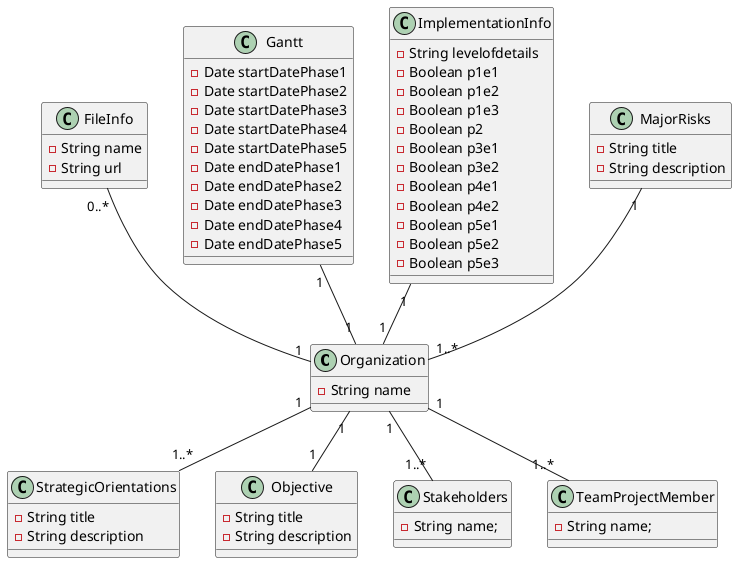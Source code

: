 @startuml


class Organization {
     -String name
}

class FileInfo {
    -String name
    -String url

}

class Gantt {

     -Date startDatePhase1
     -Date startDatePhase2
     -Date startDatePhase3
     -Date startDatePhase4
     -Date startDatePhase5
     -Date endDatePhase1
     -Date endDatePhase2
     -Date endDatePhase3
     -Date endDatePhase4
     -Date endDatePhase5
}

class ImplementationInfo {
    -String levelofdetails
    -Boolean p1e1
    -Boolean p1e2
    -Boolean p1e3
    -Boolean p2
    -Boolean p3e1
    -Boolean p3e2
    -Boolean p4e1
    -Boolean p4e2
    -Boolean p5e1
    -Boolean p5e2
    -Boolean p5e3

}

 class MajorRisks {
    -String title
    -String description
}
 class StrategicOrientations {
    -String title
    -String description
}

 class Objective {
    -String title
    -String description
}

class Stakeholders {
    -String name;
}

class TeamProjectMember {
    -String name;
}

FileInfo "0..*" -- "1" Organization
MajorRisks "1" -- "1..*" Organization
Organization "1" -- "1..*" StrategicOrientations
Organization "1" -- "1..*" Stakeholders
Organization "1" -- "1..*" TeamProjectMember
Organization "1" -- "1" Objective
ImplementationInfo "1" -- "1" Organization
Gantt "1" -- "1" Organization



@enduml